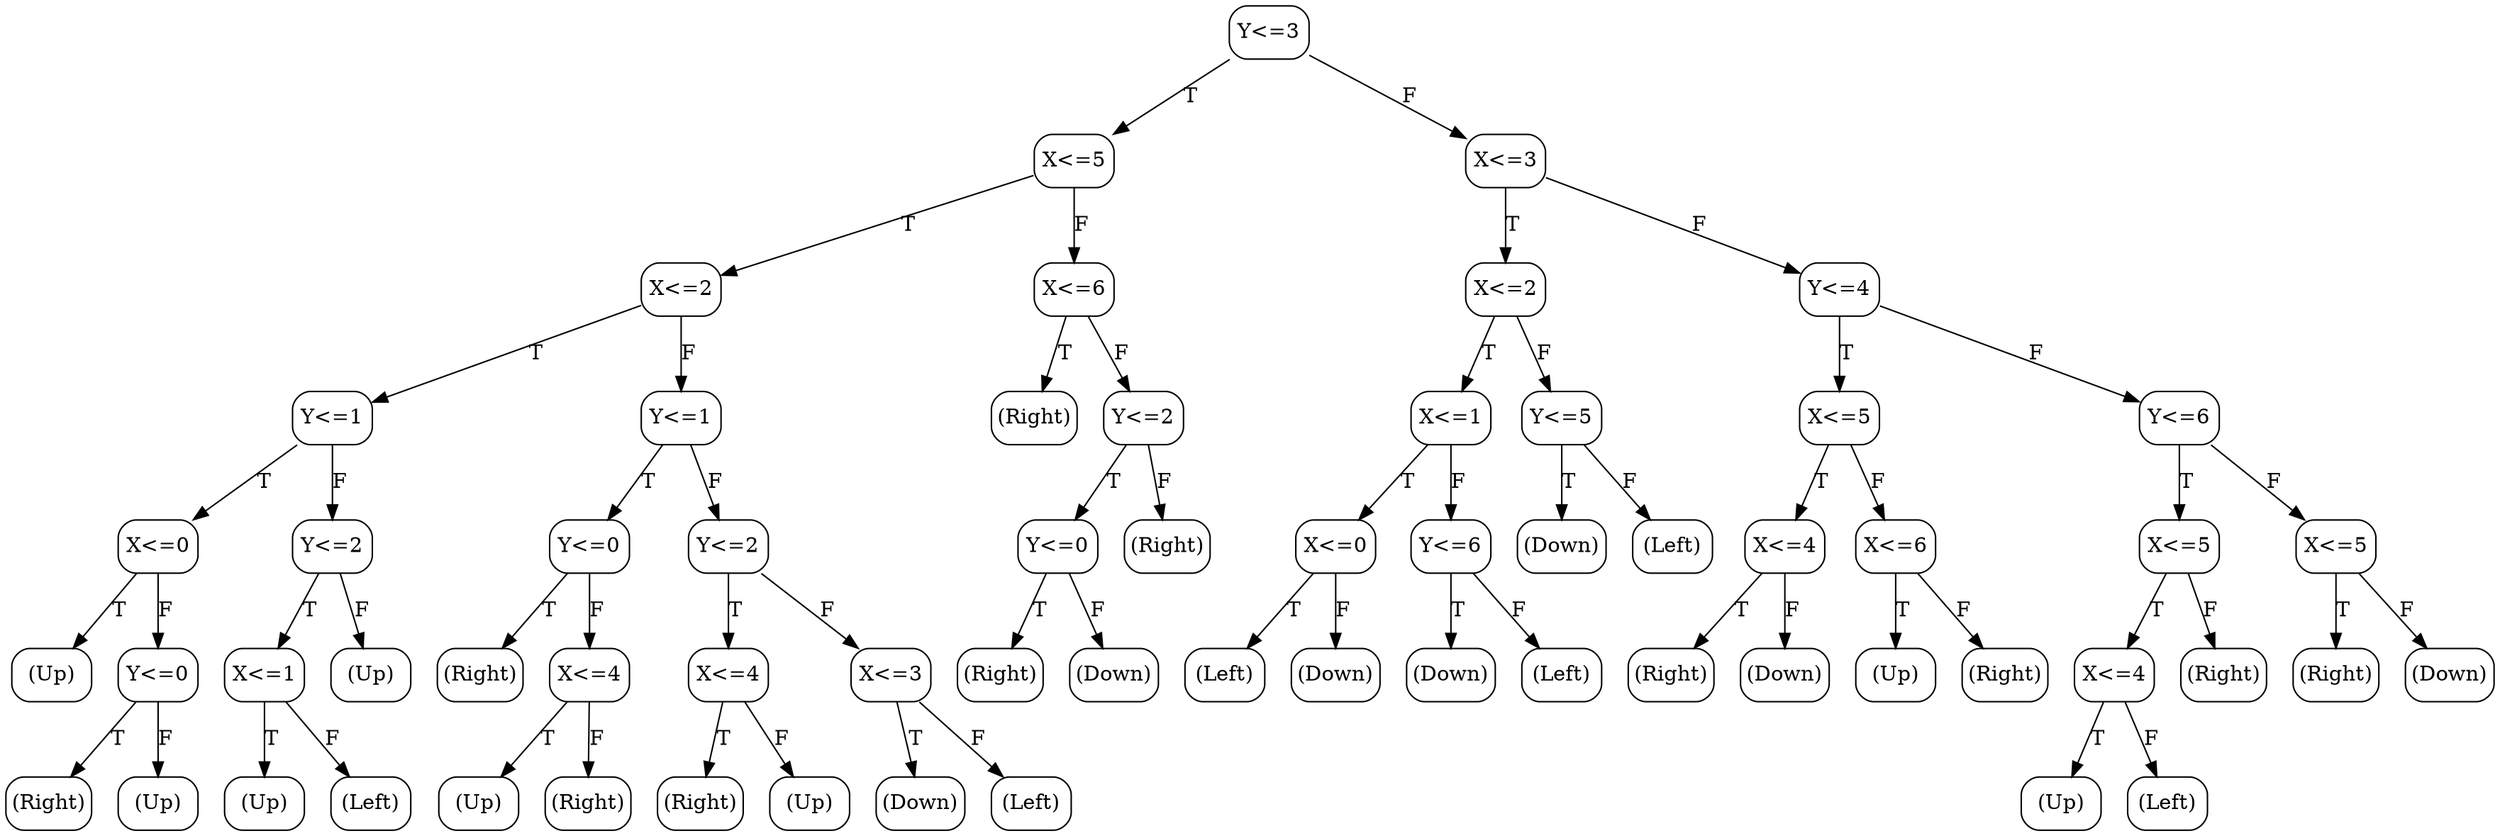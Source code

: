 // decision tree
digraph {
	5 [label="(Up)" margin="0.05,0.05" shape=box style=rounded]
	9 [label="(Right)" margin="0.05,0.05" shape=box style=rounded]
	10 [label="(Up)" margin="0.05,0.05" shape=box style=rounded]
	8 [label="Y<=0" margin="0.05,0.05" shape=box style=rounded]
	8 -> 9 [label=T]
	8 -> 10 [label=F]
	4 [label="X<=0" margin="0.05,0.05" shape=box style=rounded]
	4 -> 5 [label=T]
	4 -> 8 [label=F]
	13 [label="(Up)" margin="0.05,0.05" shape=box style=rounded]
	14 [label="(Left)" margin="0.05,0.05" shape=box style=rounded]
	12 [label="X<=1" margin="0.05,0.05" shape=box style=rounded]
	12 -> 13 [label=T]
	12 -> 14 [label=F]
	15 [label="(Up)" margin="0.05,0.05" shape=box style=rounded]
	11 [label="Y<=2" margin="0.05,0.05" shape=box style=rounded]
	11 -> 12 [label=T]
	11 -> 15 [label=F]
	3 [label="Y<=1" margin="0.05,0.05" shape=box style=rounded]
	3 -> 4 [label=T]
	3 -> 11 [label=F]
	20 [label="(Right)" margin="0.05,0.05" shape=box style=rounded]
	24 [label="(Up)" margin="0.05,0.05" shape=box style=rounded]
	25 [label="(Right)" margin="0.05,0.05" shape=box style=rounded]
	23 [label="X<=4" margin="0.05,0.05" shape=box style=rounded]
	23 -> 24 [label=T]
	23 -> 25 [label=F]
	19 [label="Y<=0" margin="0.05,0.05" shape=box style=rounded]
	19 -> 20 [label=T]
	19 -> 23 [label=F]
	28 [label="(Right)" margin="0.05,0.05" shape=box style=rounded]
	29 [label="(Up)" margin="0.05,0.05" shape=box style=rounded]
	27 [label="X<=4" margin="0.05,0.05" shape=box style=rounded]
	27 -> 28 [label=T]
	27 -> 29 [label=F]
	31 [label="(Down)" margin="0.05,0.05" shape=box style=rounded]
	32 [label="(Left)" margin="0.05,0.05" shape=box style=rounded]
	30 [label="X<=3" margin="0.05,0.05" shape=box style=rounded]
	30 -> 31 [label=T]
	30 -> 32 [label=F]
	26 [label="Y<=2" margin="0.05,0.05" shape=box style=rounded]
	26 -> 27 [label=T]
	26 -> 30 [label=F]
	18 [label="Y<=1" margin="0.05,0.05" shape=box style=rounded]
	18 -> 19 [label=T]
	18 -> 26 [label=F]
	2 [label="X<=2" margin="0.05,0.05" shape=box style=rounded]
	2 -> 3 [label=T]
	2 -> 18 [label=F]
	35 [label="(Right)" margin="0.05,0.05" shape=box style=rounded]
	44 [label="(Right)" margin="0.05,0.05" shape=box style=rounded]
	45 [label="(Down)" margin="0.05,0.05" shape=box style=rounded]
	43 [label="Y<=0" margin="0.05,0.05" shape=box style=rounded]
	43 -> 44 [label=T]
	43 -> 45 [label=F]
	46 [label="(Right)" margin="0.05,0.05" shape=box style=rounded]
	42 [label="Y<=2" margin="0.05,0.05" shape=box style=rounded]
	42 -> 43 [label=T]
	42 -> 46 [label=F]
	33 [label="X<=6" margin="0.05,0.05" shape=box style=rounded]
	33 -> 35 [label=T]
	33 -> 42 [label=F]
	1 [label="X<=5" margin="0.05,0.05" shape=box style=rounded]
	1 -> 2 [label=T]
	1 -> 33 [label=F]
	84 [label="(Left)" margin="0.05,0.05" shape=box style=rounded]
	85 [label="(Down)" margin="0.05,0.05" shape=box style=rounded]
	83 [label="X<=0" margin="0.05,0.05" shape=box style=rounded]
	83 -> 84 [label=T]
	83 -> 85 [label=F]
	87 [label="(Down)" margin="0.05,0.05" shape=box style=rounded]
	88 [label="(Left)" margin="0.05,0.05" shape=box style=rounded]
	86 [label="Y<=6" margin="0.05,0.05" shape=box style=rounded]
	86 -> 87 [label=T]
	86 -> 88 [label=F]
	82 [label="X<=1" margin="0.05,0.05" shape=box style=rounded]
	82 -> 83 [label=T]
	82 -> 86 [label=F]
	91 [label="(Down)" margin="0.05,0.05" shape=box style=rounded]
	92 [label="(Left)" margin="0.05,0.05" shape=box style=rounded]
	89 [label="Y<=5" margin="0.05,0.05" shape=box style=rounded]
	89 -> 91 [label=T]
	89 -> 92 [label=F]
	65 [label="X<=2" margin="0.05,0.05" shape=box style=rounded]
	65 -> 82 [label=T]
	65 -> 89 [label=F]
	100 [label="(Right)" margin="0.05,0.05" shape=box style=rounded]
	101 [label="(Down)" margin="0.05,0.05" shape=box style=rounded]
	99 [label="X<=4" margin="0.05,0.05" shape=box style=rounded]
	99 -> 100 [label=T]
	99 -> 101 [label=F]
	103 [label="(Up)" margin="0.05,0.05" shape=box style=rounded]
	104 [label="(Right)" margin="0.05,0.05" shape=box style=rounded]
	102 [label="X<=6" margin="0.05,0.05" shape=box style=rounded]
	102 -> 103 [label=T]
	102 -> 104 [label=F]
	97 [label="X<=5" margin="0.05,0.05" shape=box style=rounded]
	97 -> 99 [label=T]
	97 -> 102 [label=F]
	115 [label="(Up)" margin="0.05,0.05" shape=box style=rounded]
	116 [label="(Left)" margin="0.05,0.05" shape=box style=rounded]
	114 [label="X<=4" margin="0.05,0.05" shape=box style=rounded]
	114 -> 115 [label=T]
	114 -> 116 [label=F]
	117 [label="(Right)" margin="0.05,0.05" shape=box style=rounded]
	113 [label="X<=5" margin="0.05,0.05" shape=box style=rounded]
	113 -> 114 [label=T]
	113 -> 117 [label=F]
	122 [label="(Right)" margin="0.05,0.05" shape=box style=rounded]
	123 [label="(Down)" margin="0.05,0.05" shape=box style=rounded]
	120 [label="X<=5" margin="0.05,0.05" shape=box style=rounded]
	120 -> 122 [label=T]
	120 -> 123 [label=F]
	112 [label="Y<=6" margin="0.05,0.05" shape=box style=rounded]
	112 -> 113 [label=T]
	112 -> 120 [label=F]
	96 [label="Y<=4" margin="0.05,0.05" shape=box style=rounded]
	96 -> 97 [label=T]
	96 -> 112 [label=F]
	64 [label="X<=3" margin="0.05,0.05" shape=box style=rounded]
	64 -> 65 [label=T]
	64 -> 96 [label=F]
	0 [label="Y<=3" margin="0.05,0.05" shape=box style=rounded]
	0 -> 1 [label=T]
	0 -> 64 [label=F]
}
